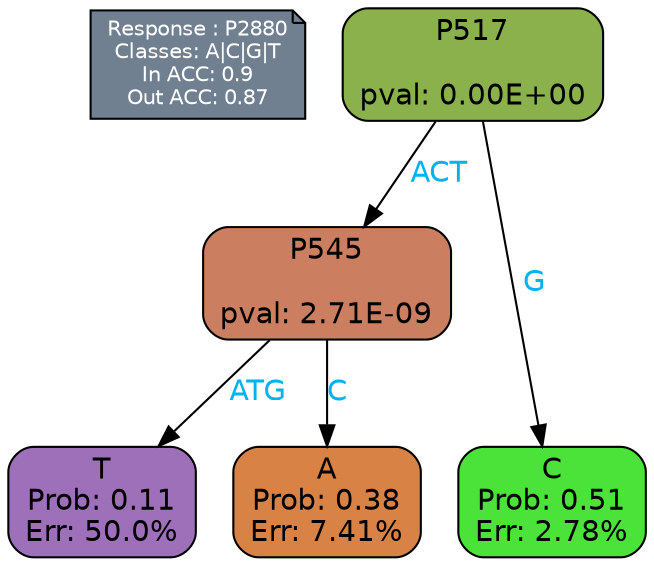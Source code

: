 digraph Tree {
node [shape=box, style="filled, rounded", color="black", fontname=helvetica] ;
graph [ranksep=equally, splines=polylines, bgcolor=transparent, dpi=600] ;
edge [fontname=helvetica] ;
LEGEND [label="Response : P2880
Classes: A|C|G|T
In ACC: 0.9
Out ACC: 0.87
",shape=note,align=left,style=filled,fillcolor="slategray",fontcolor="white",fontsize=10];1 [label="P517

pval: 0.00E+00", fillcolor="#8ab14c"] ;
2 [label="P545

pval: 2.71E-09", fillcolor="#cb7e60"] ;
3 [label="T
Prob: 0.11
Err: 50.0%", fillcolor="#9f70ba"] ;
4 [label="A
Prob: 0.38
Err: 7.41%", fillcolor="#d88345"] ;
5 [label="C
Prob: 0.51
Err: 2.78%", fillcolor="#4be239"] ;
1 -> 2 [label="ACT",fontcolor=deepskyblue2] ;
1 -> 5 [label="G",fontcolor=deepskyblue2] ;
2 -> 3 [label="ATG",fontcolor=deepskyblue2] ;
2 -> 4 [label="C",fontcolor=deepskyblue2] ;
{rank = same; 3;4;5;}{rank = same; LEGEND;1;}}